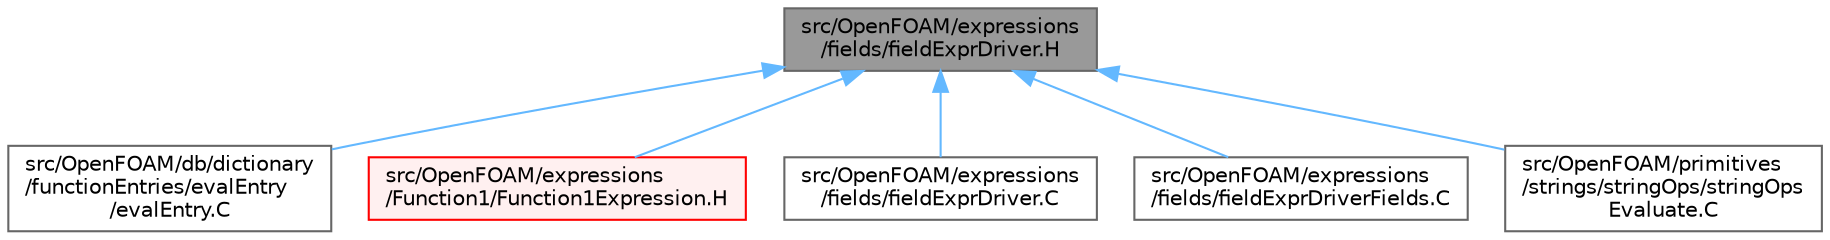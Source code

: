 digraph "src/OpenFOAM/expressions/fields/fieldExprDriver.H"
{
 // LATEX_PDF_SIZE
  bgcolor="transparent";
  edge [fontname=Helvetica,fontsize=10,labelfontname=Helvetica,labelfontsize=10];
  node [fontname=Helvetica,fontsize=10,shape=box,height=0.2,width=0.4];
  Node1 [id="Node000001",label="src/OpenFOAM/expressions\l/fields/fieldExprDriver.H",height=0.2,width=0.4,color="gray40", fillcolor="grey60", style="filled", fontcolor="black",tooltip=" "];
  Node1 -> Node2 [id="edge1_Node000001_Node000002",dir="back",color="steelblue1",style="solid",tooltip=" "];
  Node2 [id="Node000002",label="src/OpenFOAM/db/dictionary\l/functionEntries/evalEntry\l/evalEntry.C",height=0.2,width=0.4,color="grey40", fillcolor="white", style="filled",URL="$evalEntry_8C.html",tooltip=" "];
  Node1 -> Node3 [id="edge2_Node000001_Node000003",dir="back",color="steelblue1",style="solid",tooltip=" "];
  Node3 [id="Node000003",label="src/OpenFOAM/expressions\l/Function1/Function1Expression.H",height=0.2,width=0.4,color="red", fillcolor="#FFF0F0", style="filled",URL="$Function1Expression_8H.html",tooltip=" "];
  Node1 -> Node6 [id="edge3_Node000001_Node000006",dir="back",color="steelblue1",style="solid",tooltip=" "];
  Node6 [id="Node000006",label="src/OpenFOAM/expressions\l/fields/fieldExprDriver.C",height=0.2,width=0.4,color="grey40", fillcolor="white", style="filled",URL="$fieldExprDriver_8C.html",tooltip=" "];
  Node1 -> Node7 [id="edge4_Node000001_Node000007",dir="back",color="steelblue1",style="solid",tooltip=" "];
  Node7 [id="Node000007",label="src/OpenFOAM/expressions\l/fields/fieldExprDriverFields.C",height=0.2,width=0.4,color="grey40", fillcolor="white", style="filled",URL="$fieldExprDriverFields_8C.html",tooltip=" "];
  Node1 -> Node8 [id="edge5_Node000001_Node000008",dir="back",color="steelblue1",style="solid",tooltip=" "];
  Node8 [id="Node000008",label="src/OpenFOAM/primitives\l/strings/stringOps/stringOps\lEvaluate.C",height=0.2,width=0.4,color="grey40", fillcolor="white", style="filled",URL="$stringOpsEvaluate_8C.html",tooltip=" "];
}
